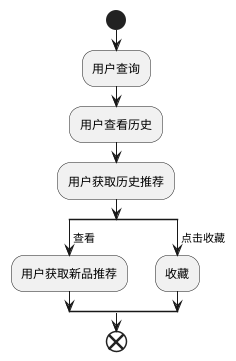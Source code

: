 @startuml "活动图"

start

:用户查询;

:用户查看历史;

:用户获取历史推荐;

split
    -> 查看;
    :用户获取新品推荐;
split again
    -> 点击收藏;
    :收藏;
end split

end




@enduml